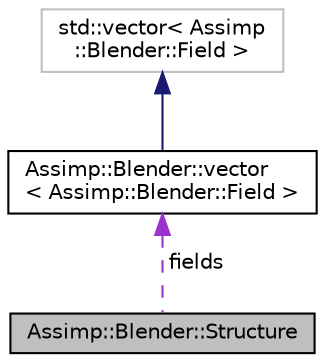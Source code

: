 digraph "Assimp::Blender::Structure"
{
  edge [fontname="Helvetica",fontsize="10",labelfontname="Helvetica",labelfontsize="10"];
  node [fontname="Helvetica",fontsize="10",shape=record];
  Node1 [label="Assimp::Blender::Structure",height=0.2,width=0.4,color="black", fillcolor="grey75", style="filled", fontcolor="black"];
  Node2 -> Node1 [dir="back",color="darkorchid3",fontsize="10",style="dashed",label=" fields" ];
  Node2 [label="Assimp::Blender::vector\l\< Assimp::Blender::Field \>",height=0.2,width=0.4,color="black", fillcolor="white", style="filled",URL="$class_assimp_1_1_blender_1_1vector.html"];
  Node3 -> Node2 [dir="back",color="midnightblue",fontsize="10",style="solid"];
  Node3 [label="std::vector\< Assimp\l::Blender::Field  \>",height=0.2,width=0.4,color="grey75", fillcolor="white", style="filled"];
}
